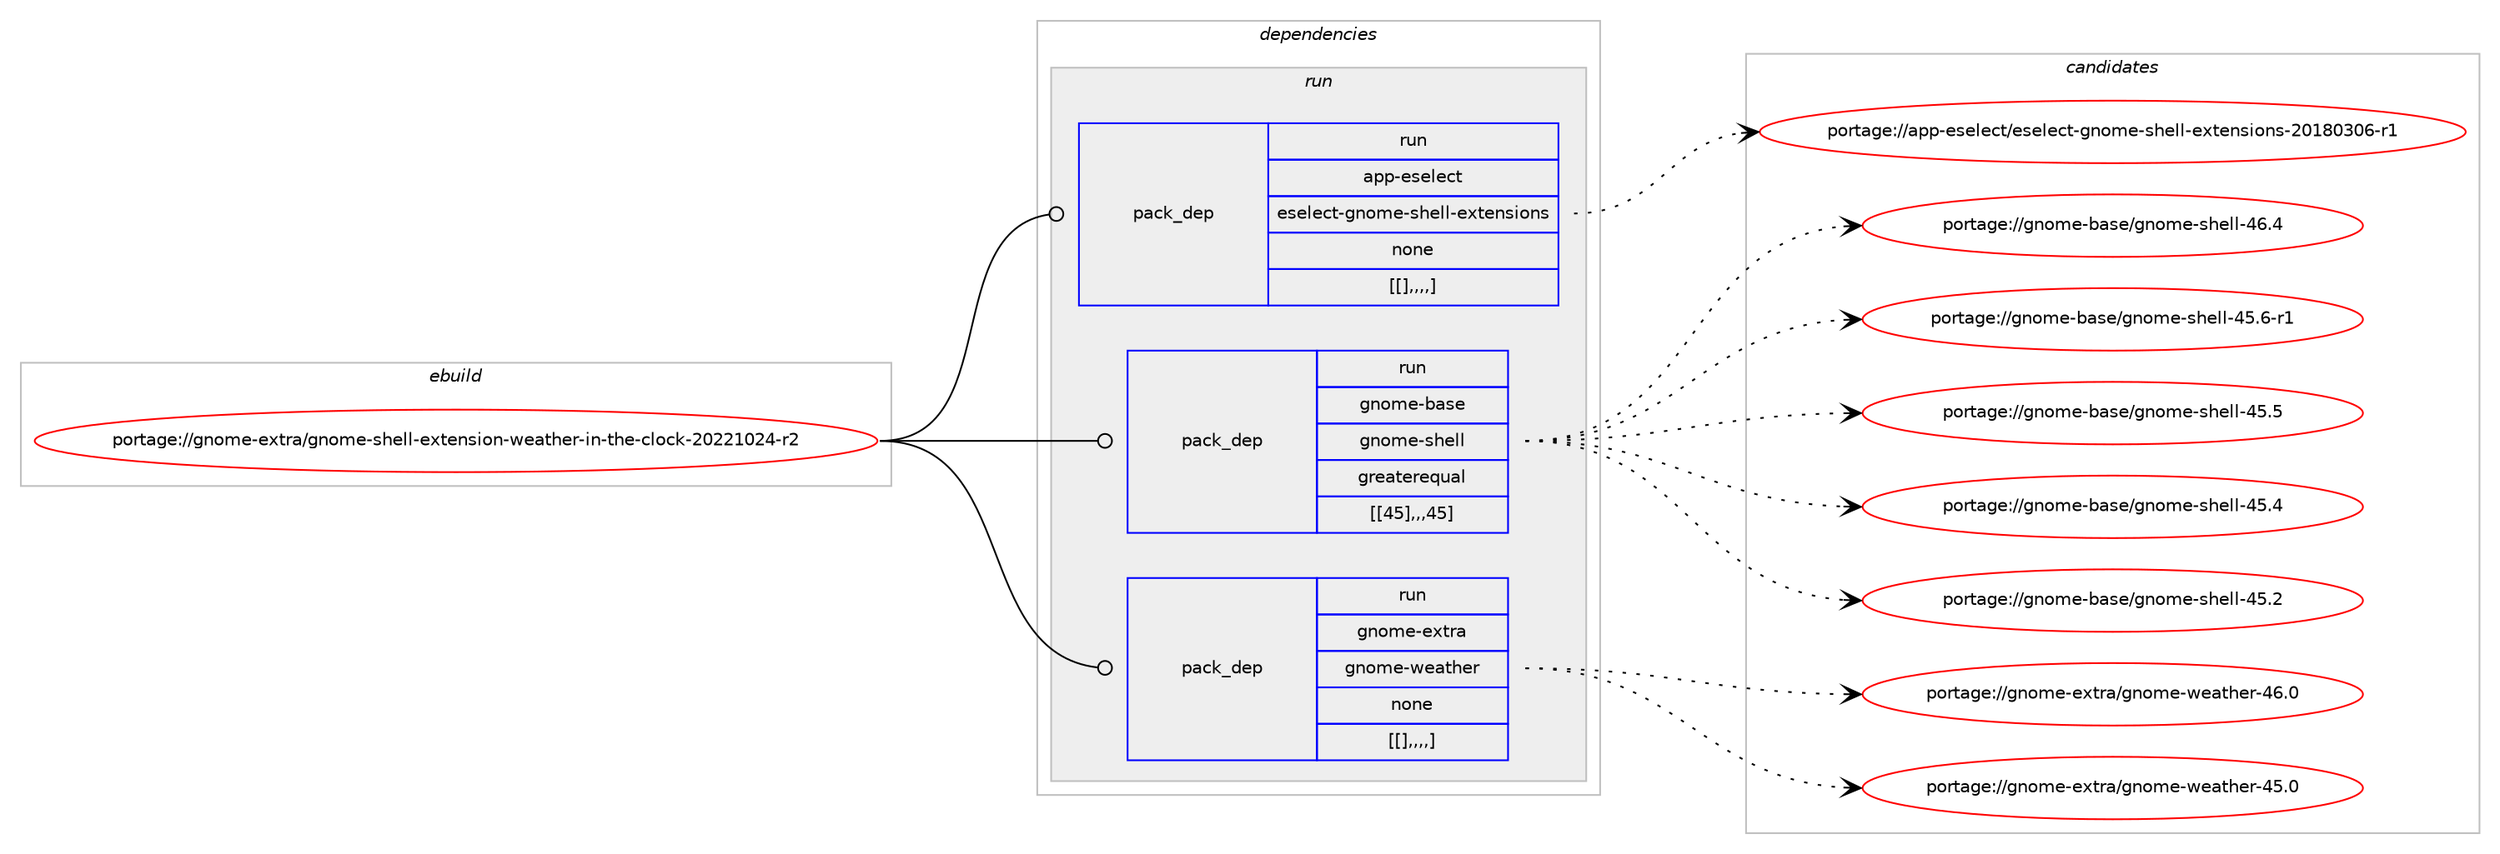 digraph prolog {

# *************
# Graph options
# *************

newrank=true;
concentrate=true;
compound=true;
graph [rankdir=LR,fontname=Helvetica,fontsize=10,ranksep=1.5];#, ranksep=2.5, nodesep=0.2];
edge  [arrowhead=vee];
node  [fontname=Helvetica,fontsize=10];

# **********
# The ebuild
# **********

subgraph cluster_leftcol {
color=gray;
label=<<i>ebuild</i>>;
id [label="portage://gnome-extra/gnome-shell-extension-weather-in-the-clock-20221024-r2", color=red, width=4, href="../gnome-extra/gnome-shell-extension-weather-in-the-clock-20221024-r2.svg"];
}

# ****************
# The dependencies
# ****************

subgraph cluster_midcol {
color=gray;
label=<<i>dependencies</i>>;
subgraph cluster_compile {
fillcolor="#eeeeee";
style=filled;
label=<<i>compile</i>>;
}
subgraph cluster_compileandrun {
fillcolor="#eeeeee";
style=filled;
label=<<i>compile and run</i>>;
}
subgraph cluster_run {
fillcolor="#eeeeee";
style=filled;
label=<<i>run</i>>;
subgraph pack175213 {
dependency244351 [label=<<TABLE BORDER="0" CELLBORDER="1" CELLSPACING="0" CELLPADDING="4" WIDTH="220"><TR><TD ROWSPAN="6" CELLPADDING="30">pack_dep</TD></TR><TR><TD WIDTH="110">run</TD></TR><TR><TD>app-eselect</TD></TR><TR><TD>eselect-gnome-shell-extensions</TD></TR><TR><TD>none</TD></TR><TR><TD>[[],,,,]</TD></TR></TABLE>>, shape=none, color=blue];
}
id:e -> dependency244351:w [weight=20,style="solid",arrowhead="odot"];
subgraph pack175214 {
dependency244352 [label=<<TABLE BORDER="0" CELLBORDER="1" CELLSPACING="0" CELLPADDING="4" WIDTH="220"><TR><TD ROWSPAN="6" CELLPADDING="30">pack_dep</TD></TR><TR><TD WIDTH="110">run</TD></TR><TR><TD>gnome-base</TD></TR><TR><TD>gnome-shell</TD></TR><TR><TD>greaterequal</TD></TR><TR><TD>[[45],,,45]</TD></TR></TABLE>>, shape=none, color=blue];
}
id:e -> dependency244352:w [weight=20,style="solid",arrowhead="odot"];
subgraph pack175215 {
dependency244353 [label=<<TABLE BORDER="0" CELLBORDER="1" CELLSPACING="0" CELLPADDING="4" WIDTH="220"><TR><TD ROWSPAN="6" CELLPADDING="30">pack_dep</TD></TR><TR><TD WIDTH="110">run</TD></TR><TR><TD>gnome-extra</TD></TR><TR><TD>gnome-weather</TD></TR><TR><TD>none</TD></TR><TR><TD>[[],,,,]</TD></TR></TABLE>>, shape=none, color=blue];
}
id:e -> dependency244353:w [weight=20,style="solid",arrowhead="odot"];
}
}

# **************
# The candidates
# **************

subgraph cluster_choices {
rank=same;
color=gray;
label=<<i>candidates</i>>;

subgraph choice175213 {
color=black;
nodesep=1;
choice97112112451011151011081019911647101115101108101991164510311011110910145115104101108108451011201161011101151051111101154550484956485148544511449 [label="portage://app-eselect/eselect-gnome-shell-extensions-20180306-r1", color=red, width=4,href="../app-eselect/eselect-gnome-shell-extensions-20180306-r1.svg"];
dependency244351:e -> choice97112112451011151011081019911647101115101108101991164510311011110910145115104101108108451011201161011101151051111101154550484956485148544511449:w [style=dotted,weight="100"];
}
subgraph choice175214 {
color=black;
nodesep=1;
choice10311011110910145989711510147103110111109101451151041011081084552544652 [label="portage://gnome-base/gnome-shell-46.4", color=red, width=4,href="../gnome-base/gnome-shell-46.4.svg"];
choice103110111109101459897115101471031101111091014511510410110810845525346544511449 [label="portage://gnome-base/gnome-shell-45.6-r1", color=red, width=4,href="../gnome-base/gnome-shell-45.6-r1.svg"];
choice10311011110910145989711510147103110111109101451151041011081084552534653 [label="portage://gnome-base/gnome-shell-45.5", color=red, width=4,href="../gnome-base/gnome-shell-45.5.svg"];
choice10311011110910145989711510147103110111109101451151041011081084552534652 [label="portage://gnome-base/gnome-shell-45.4", color=red, width=4,href="../gnome-base/gnome-shell-45.4.svg"];
choice10311011110910145989711510147103110111109101451151041011081084552534650 [label="portage://gnome-base/gnome-shell-45.2", color=red, width=4,href="../gnome-base/gnome-shell-45.2.svg"];
dependency244352:e -> choice10311011110910145989711510147103110111109101451151041011081084552544652:w [style=dotted,weight="100"];
dependency244352:e -> choice103110111109101459897115101471031101111091014511510410110810845525346544511449:w [style=dotted,weight="100"];
dependency244352:e -> choice10311011110910145989711510147103110111109101451151041011081084552534653:w [style=dotted,weight="100"];
dependency244352:e -> choice10311011110910145989711510147103110111109101451151041011081084552534652:w [style=dotted,weight="100"];
dependency244352:e -> choice10311011110910145989711510147103110111109101451151041011081084552534650:w [style=dotted,weight="100"];
}
subgraph choice175215 {
color=black;
nodesep=1;
choice10311011110910145101120116114974710311011110910145119101971161041011144552544648 [label="portage://gnome-extra/gnome-weather-46.0", color=red, width=4,href="../gnome-extra/gnome-weather-46.0.svg"];
choice10311011110910145101120116114974710311011110910145119101971161041011144552534648 [label="portage://gnome-extra/gnome-weather-45.0", color=red, width=4,href="../gnome-extra/gnome-weather-45.0.svg"];
dependency244353:e -> choice10311011110910145101120116114974710311011110910145119101971161041011144552544648:w [style=dotted,weight="100"];
dependency244353:e -> choice10311011110910145101120116114974710311011110910145119101971161041011144552534648:w [style=dotted,weight="100"];
}
}

}
